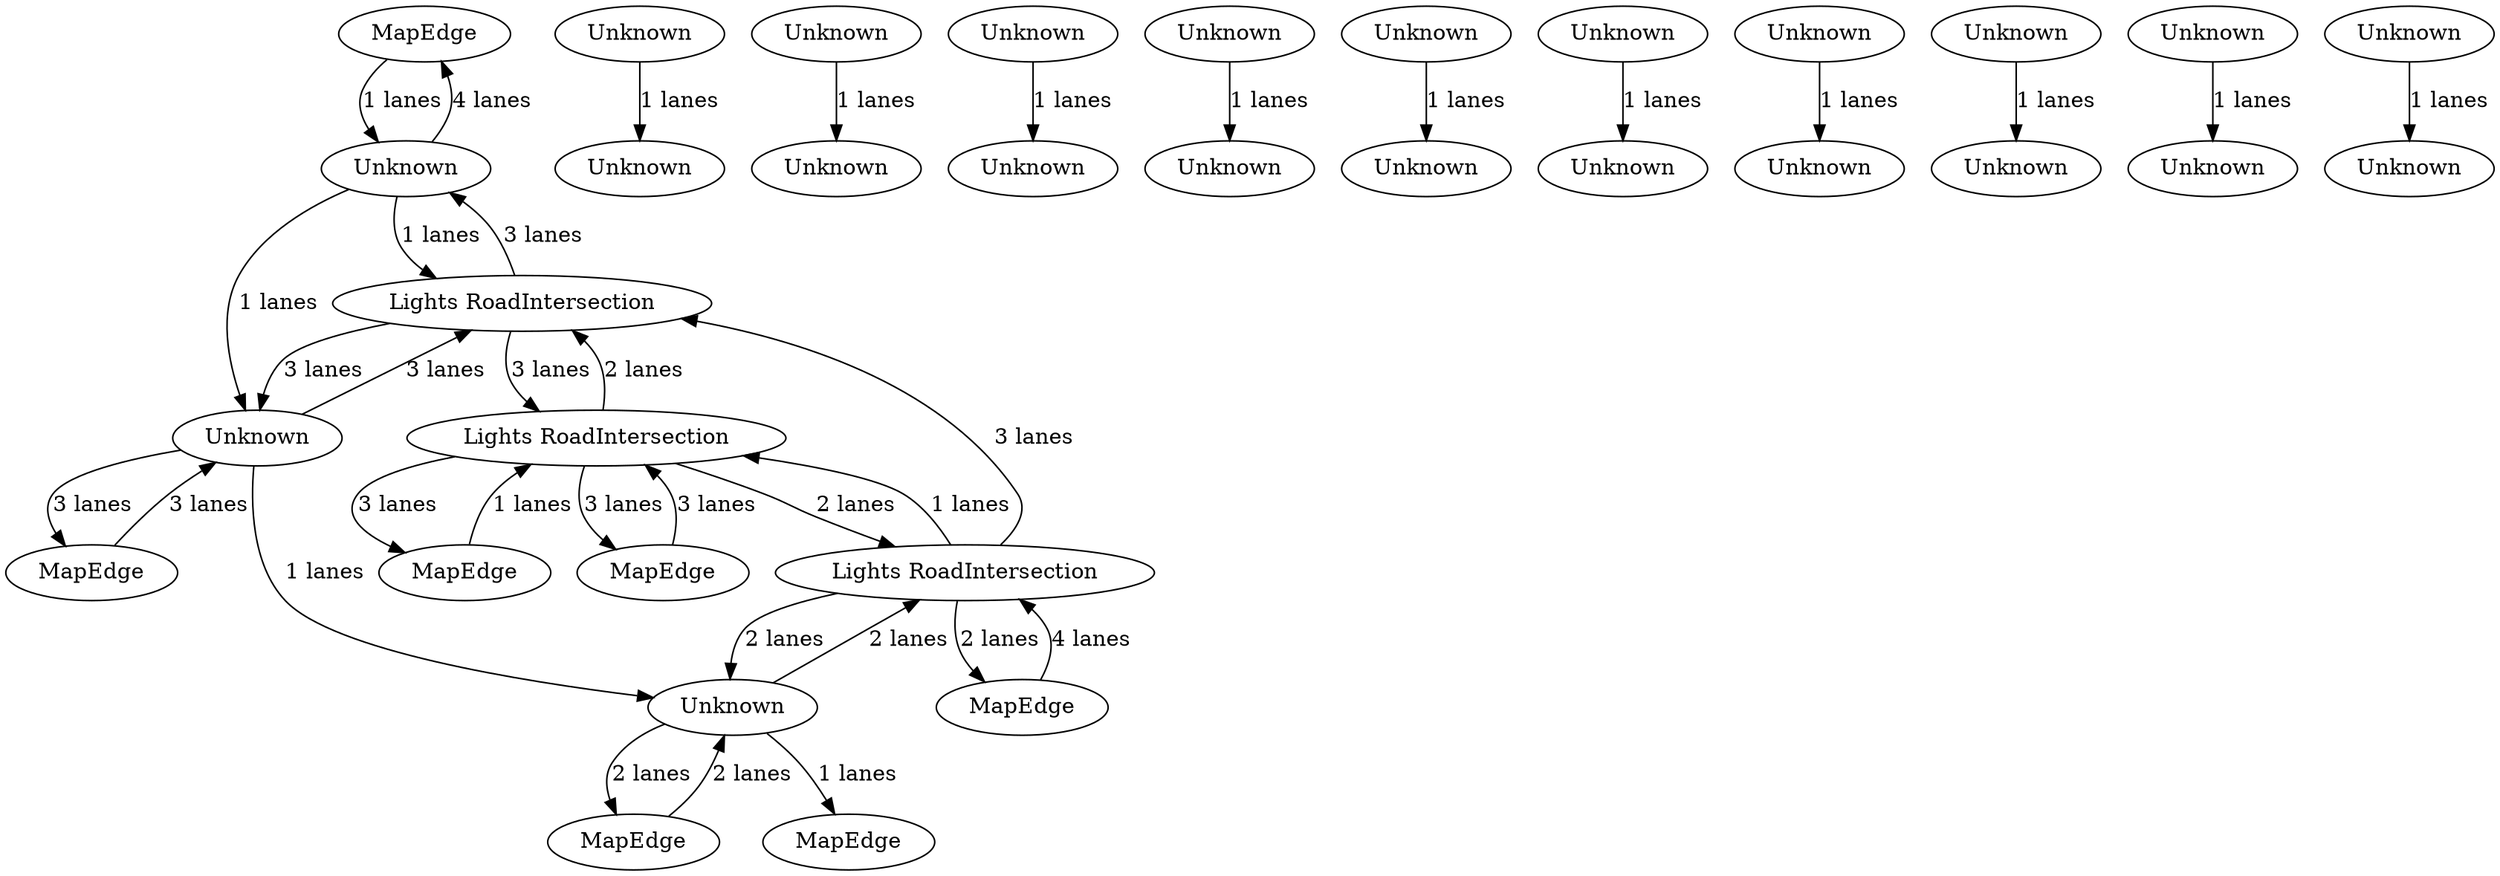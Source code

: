 digraph {
    0 [ label = "MapEdge" ]
    1 [ label = "MapEdge" ]
    2 [ label = "Unknown" ]
    3 [ label = "Unknown" ]
    4 [ label = "MapEdge" ]
    5 [ label = "Unknown" ]
    6 [ label = "Unknown" ]
    7 [ label = "Unknown" ]
    8 [ label = "Unknown" ]
    9 [ label = "Unknown" ]
    10 [ label = "Unknown" ]
    11 [ label = "Unknown" ]
    12 [ label = "Unknown" ]
    13 [ label = "Lights RoadIntersection" ]
    14 [ label = "Unknown" ]
    15 [ label = "Lights RoadIntersection" ]
    16 [ label = "Unknown" ]
    17 [ label = "Unknown" ]
    18 [ label = "MapEdge" ]
    19 [ label = "Unknown" ]
    20 [ label = "Unknown" ]
    21 [ label = "Unknown" ]
    22 [ label = "Unknown" ]
    23 [ label = "Lights RoadIntersection" ]
    24 [ label = "Unknown" ]
    25 [ label = "Unknown" ]
    26 [ label = "Unknown" ]
    27 [ label = "Unknown" ]
    28 [ label = "Unknown" ]
    29 [ label = "Unknown" ]
    30 [ label = "MapEdge" ]
    31 [ label = "MapEdge" ]
    32 [ label = "MapEdge" ]
    18 -> 15 [ label = "3 lanes" ]
    15 -> 18 [ label = "3 lanes" ]
    23 -> 15 [ label = "1 lanes" ]
    15 -> 23 [ label = "2 lanes" ]
    15 -> 13 [ label = "2 lanes" ]
    13 -> 15 [ label = "3 lanes" ]
    13 -> 12 [ label = "3 lanes" ]
    12 -> 13 [ label = "3 lanes" ]
    12 -> 4 [ label = "3 lanes" ]
    4 -> 12 [ label = "3 lanes" ]
    23 -> 13 [ label = "3 lanes" ]
    2 -> 0 [ label = "4 lanes" ]
    0 -> 2 [ label = "1 lanes" ]
    31 -> 23 [ label = "4 lanes" ]
    23 -> 31 [ label = "2 lanes" ]
    30 -> 25 [ label = "2 lanes" ]
    25 -> 30 [ label = "2 lanes" ]
    25 -> 23 [ label = "2 lanes" ]
    23 -> 25 [ label = "2 lanes" ]
    7 -> 6 [ label = "1 lanes" ]
    3 -> 5 [ label = "1 lanes" ]
    21 -> 19 [ label = "1 lanes" ]
    26 -> 29 [ label = "1 lanes" ]
    27 -> 28 [ label = "1 lanes" ]
    24 -> 22 [ label = "1 lanes" ]
    11 -> 10 [ label = "1 lanes" ]
    9 -> 8 [ label = "1 lanes" ]
    17 -> 20 [ label = "1 lanes" ]
    14 -> 16 [ label = "1 lanes" ]
    25 -> 32 [ label = "1 lanes" ]
    12 -> 25 [ label = "1 lanes" ]
    2 -> 12 [ label = "1 lanes" ]
    15 -> 1 [ label = "3 lanes" ]
    1 -> 15 [ label = "1 lanes" ]
    13 -> 2 [ label = "3 lanes" ]
    2 -> 13 [ label = "1 lanes" ]
}
